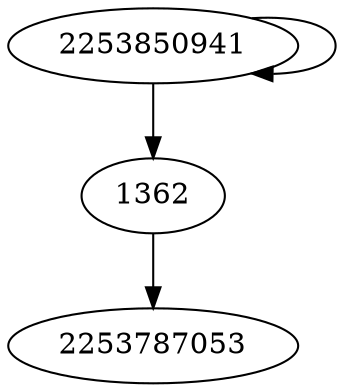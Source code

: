 digraph  {
1362;
2253850941;
2253787053;
1362 -> 2253787053;
2253850941 -> 1362;
2253850941 -> 2253850941;
}
